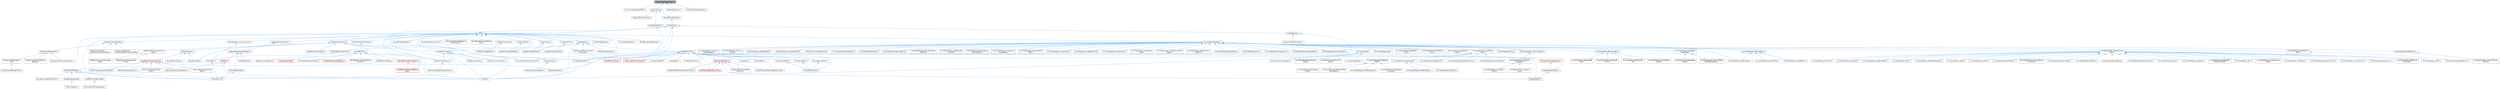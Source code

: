 digraph "GameInstanceSubsystem.h"
{
 // INTERACTIVE_SVG=YES
 // LATEX_PDF_SIZE
  bgcolor="transparent";
  edge [fontname=Helvetica,fontsize=10,labelfontname=Helvetica,labelfontsize=10];
  node [fontname=Helvetica,fontsize=10,shape=box,height=0.2,width=0.4];
  Node1 [id="Node000001",label="GameInstanceSubsystem.h",height=0.2,width=0.4,color="gray40", fillcolor="grey60", style="filled", fontcolor="black",tooltip=" "];
  Node1 -> Node2 [id="edge1_Node000001_Node000002",dir="back",color="steelblue1",style="solid",tooltip=" "];
  Node2 [id="Node000002",label="CommonUISubsystemBase.h",height=0.2,width=0.4,color="grey40", fillcolor="white", style="filled",URL="$d3/d3f/CommonUISubsystemBase_8h.html",tooltip=" "];
  Node1 -> Node3 [id="edge2_Node000001_Node000003",dir="back",color="steelblue1",style="solid",tooltip=" "];
  Node3 [id="Node000003",label="GameInstance.h",height=0.2,width=0.4,color="grey40", fillcolor="white", style="filled",URL="$df/d77/GameInstance_8h.html",tooltip=" "];
  Node3 -> Node4 [id="edge3_Node000003_Node000004",dir="back",color="steelblue1",style="solid",tooltip=" "];
  Node4 [id="Node000004",label="BlueprintPlatformLibrary.h",height=0.2,width=0.4,color="grey40", fillcolor="white", style="filled",URL="$da/d13/BlueprintPlatformLibrary_8h.html",tooltip=" "];
  Node3 -> Node5 [id="edge4_Node000003_Node000005",dir="back",color="steelblue1",style="solid",tooltip=" "];
  Node5 [id="Node000005",label="EngineSharedPCH.h",height=0.2,width=0.4,color="grey40", fillcolor="white", style="filled",URL="$dc/dbb/EngineSharedPCH_8h.html",tooltip=" "];
  Node5 -> Node6 [id="edge5_Node000005_Node000006",dir="back",color="steelblue1",style="solid",tooltip=" "];
  Node6 [id="Node000006",label="UnrealEdSharedPCH.h",height=0.2,width=0.4,color="grey40", fillcolor="white", style="filled",URL="$d1/de6/UnrealEdSharedPCH_8h.html",tooltip=" "];
  Node3 -> Node7 [id="edge6_Node000003_Node000007",dir="back",color="steelblue1",style="solid",tooltip=" "];
  Node7 [id="Node000007",label="PlayInEditorDataTypes.h",height=0.2,width=0.4,color="grey40", fillcolor="white", style="filled",URL="$d4/d0c/PlayInEditorDataTypes_8h.html",tooltip=" "];
  Node7 -> Node8 [id="edge7_Node000007_Node000008",dir="back",color="steelblue1",style="solid",tooltip=" "];
  Node8 [id="Node000008",label="EditorEngine.h",height=0.2,width=0.4,color="grey40", fillcolor="white", style="filled",URL="$da/d0c/EditorEngine_8h.html",tooltip=" "];
  Node8 -> Node9 [id="edge8_Node000008_Node000009",dir="back",color="steelblue1",style="solid",tooltip=" "];
  Node9 [id="Node000009",label="BookMarkTypeActions.h",height=0.2,width=0.4,color="grey40", fillcolor="white", style="filled",URL="$d0/d2f/BookMarkTypeActions_8h.html",tooltip=" "];
  Node9 -> Node10 [id="edge9_Node000009_Node000010",dir="back",color="steelblue1",style="solid",tooltip=" "];
  Node10 [id="Node000010",label="BookmarkSingleViewportActions.h",height=0.2,width=0.4,color="grey40", fillcolor="white", style="filled",URL="$d3/dd5/BookmarkSingleViewportActions_8h.html",tooltip=" "];
  Node8 -> Node11 [id="edge10_Node000008_Node000011",dir="back",color="steelblue1",style="solid",tooltip=" "];
  Node11 [id="Node000011",label="Editor.h",height=0.2,width=0.4,color="grey40", fillcolor="white", style="filled",URL="$de/d6e/Editor_8h.html",tooltip=" "];
  Node11 -> Node12 [id="edge11_Node000011_Node000012",dir="back",color="steelblue1",style="solid",tooltip=" "];
  Node12 [id="Node000012",label="AnimGraphNode_Base.h",height=0.2,width=0.4,color="grey40", fillcolor="white", style="filled",URL="$d0/dfb/AnimGraphNode__Base_8h.html",tooltip=" "];
  Node12 -> Node13 [id="edge12_Node000012_Node000013",dir="back",color="steelblue1",style="solid",tooltip=" "];
  Node13 [id="Node000013",label="AnimGraphNodeAlphaOptions.h",height=0.2,width=0.4,color="grey40", fillcolor="white", style="filled",URL="$d6/df6/AnimGraphNodeAlphaOptions_8h.html",tooltip=" "];
  Node12 -> Node14 [id="edge13_Node000012_Node000014",dir="back",color="steelblue1",style="solid",tooltip=" "];
  Node14 [id="Node000014",label="AnimGraphNodeBinding.h",height=0.2,width=0.4,color="grey40", fillcolor="white", style="filled",URL="$d6/d3b/AnimGraphNodeBinding_8h.html",tooltip=" "];
  Node12 -> Node15 [id="edge14_Node000012_Node000015",dir="back",color="steelblue1",style="solid",tooltip=" "];
  Node15 [id="Node000015",label="AnimGraphNode_ApplyAdditive.h",height=0.2,width=0.4,color="grey40", fillcolor="white", style="filled",URL="$da/d67/AnimGraphNode__ApplyAdditive_8h.html",tooltip=" "];
  Node12 -> Node16 [id="edge15_Node000012_Node000016",dir="back",color="steelblue1",style="solid",tooltip=" "];
  Node16 [id="Node000016",label="AnimGraphNode_ApplyMeshSpace\lAdditive.h",height=0.2,width=0.4,color="grey40", fillcolor="white", style="filled",URL="$dd/dc4/AnimGraphNode__ApplyMeshSpaceAdditive_8h.html",tooltip=" "];
  Node12 -> Node17 [id="edge16_Node000012_Node000017",dir="back",color="steelblue1",style="solid",tooltip=" "];
  Node17 [id="Node000017",label="AnimGraphNode_AssetPlayer\lBase.h",height=0.2,width=0.4,color="grey40", fillcolor="white", style="filled",URL="$d1/d4f/AnimGraphNode__AssetPlayerBase_8h.html",tooltip=" "];
  Node17 -> Node18 [id="edge17_Node000017_Node000018",dir="back",color="steelblue1",style="solid",tooltip=" "];
  Node18 [id="Node000018",label="AnimGraphNode_BlendSpace\lBase.h",height=0.2,width=0.4,color="grey40", fillcolor="white", style="filled",URL="$d7/d6d/AnimGraphNode__BlendSpaceBase_8h.html",tooltip=" "];
  Node18 -> Node19 [id="edge18_Node000018_Node000019",dir="back",color="steelblue1",style="solid",tooltip=" "];
  Node19 [id="Node000019",label="AnimGraphNode_AimOffsetLookAt.h",height=0.2,width=0.4,color="grey40", fillcolor="white", style="filled",URL="$d2/daa/AnimGraphNode__AimOffsetLookAt_8h.html",tooltip=" "];
  Node18 -> Node20 [id="edge19_Node000018_Node000020",dir="back",color="steelblue1",style="solid",tooltip=" "];
  Node20 [id="Node000020",label="AnimGraphNode_BlendSpace\lEvaluator.h",height=0.2,width=0.4,color="grey40", fillcolor="white", style="filled",URL="$d0/d5d/AnimGraphNode__BlendSpaceEvaluator_8h.html",tooltip=" "];
  Node18 -> Node21 [id="edge20_Node000018_Node000021",dir="back",color="steelblue1",style="solid",tooltip=" "];
  Node21 [id="Node000021",label="AnimGraphNode_BlendSpace\lPlayer.h",height=0.2,width=0.4,color="grey40", fillcolor="white", style="filled",URL="$d2/d22/AnimGraphNode__BlendSpacePlayer_8h.html",tooltip=" "];
  Node18 -> Node22 [id="edge21_Node000018_Node000022",dir="back",color="steelblue1",style="solid",tooltip=" "];
  Node22 [id="Node000022",label="AnimGraphNode_RotationOffset\lBlendSpace.h",height=0.2,width=0.4,color="grey40", fillcolor="white", style="filled",URL="$dc/dd5/AnimGraphNode__RotationOffsetBlendSpace_8h.html",tooltip=" "];
  Node17 -> Node23 [id="edge22_Node000017_Node000023",dir="back",color="steelblue1",style="solid",tooltip=" "];
  Node23 [id="Node000023",label="AnimGraphNode_PoseByName.h",height=0.2,width=0.4,color="grey40", fillcolor="white", style="filled",URL="$d7/d02/AnimGraphNode__PoseByName_8h.html",tooltip=" "];
  Node17 -> Node24 [id="edge23_Node000017_Node000024",dir="back",color="steelblue1",style="solid",tooltip=" "];
  Node24 [id="Node000024",label="AnimGraphNode_PoseHandler.h",height=0.2,width=0.4,color="grey40", fillcolor="white", style="filled",URL="$df/dfb/AnimGraphNode__PoseHandler_8h.html",tooltip=" "];
  Node24 -> Node25 [id="edge24_Node000024_Node000025",dir="back",color="steelblue1",style="solid",tooltip=" "];
  Node25 [id="Node000025",label="AnimGraphNode_PoseBlendNode.h",height=0.2,width=0.4,color="grey40", fillcolor="white", style="filled",URL="$de/d70/AnimGraphNode__PoseBlendNode_8h.html",tooltip=" "];
  Node24 -> Node26 [id="edge25_Node000024_Node000026",dir="back",color="steelblue1",style="solid",tooltip=" "];
  Node26 [id="Node000026",label="AnimGraphNode_PoseDriver.h",height=0.2,width=0.4,color="grey40", fillcolor="white", style="filled",URL="$d7/d7d/AnimGraphNode__PoseDriver_8h.html",tooltip=" "];
  Node17 -> Node27 [id="edge26_Node000017_Node000027",dir="back",color="steelblue1",style="solid",tooltip=" "];
  Node27 [id="Node000027",label="AnimGraphNode_SequenceEvaluator.h",height=0.2,width=0.4,color="grey40", fillcolor="white", style="filled",URL="$d1/d1c/AnimGraphNode__SequenceEvaluator_8h.html",tooltip=" "];
  Node17 -> Node28 [id="edge27_Node000017_Node000028",dir="back",color="steelblue1",style="solid",tooltip=" "];
  Node28 [id="Node000028",label="AnimGraphNode_SequencePlayer.h",height=0.2,width=0.4,color="grey40", fillcolor="white", style="filled",URL="$d2/d91/AnimGraphNode__SequencePlayer_8h.html",tooltip=" "];
  Node12 -> Node29 [id="edge28_Node000012_Node000029",dir="back",color="steelblue1",style="solid",tooltip=" "];
  Node29 [id="Node000029",label="AnimGraphNode_BlendBoneBy\lChannel.h",height=0.2,width=0.4,color="grey40", fillcolor="white", style="filled",URL="$de/da9/AnimGraphNode__BlendBoneByChannel_8h.html",tooltip=" "];
  Node12 -> Node30 [id="edge29_Node000012_Node000030",dir="back",color="steelblue1",style="solid",tooltip=" "];
  Node30 [id="Node000030",label="AnimGraphNode_BlendListBase.h",height=0.2,width=0.4,color="grey40", fillcolor="white", style="filled",URL="$d7/d20/AnimGraphNode__BlendListBase_8h.html",tooltip=" "];
  Node30 -> Node31 [id="edge30_Node000030_Node000031",dir="back",color="steelblue1",style="solid",tooltip=" "];
  Node31 [id="Node000031",label="AnimGraphNode_BlendListBy\lBool.h",height=0.2,width=0.4,color="grey40", fillcolor="white", style="filled",URL="$d9/d9d/AnimGraphNode__BlendListByBool_8h.html",tooltip=" "];
  Node30 -> Node32 [id="edge31_Node000030_Node000032",dir="back",color="steelblue1",style="solid",tooltip=" "];
  Node32 [id="Node000032",label="AnimGraphNode_BlendListBy\lEnum.h",height=0.2,width=0.4,color="grey40", fillcolor="white", style="filled",URL="$de/d60/AnimGraphNode__BlendListByEnum_8h.html",tooltip=" "];
  Node30 -> Node33 [id="edge32_Node000030_Node000033",dir="back",color="steelblue1",style="solid",tooltip=" "];
  Node33 [id="Node000033",label="AnimGraphNode_BlendListBy\lInt.h",height=0.2,width=0.4,color="grey40", fillcolor="white", style="filled",URL="$dc/df2/AnimGraphNode__BlendListByInt_8h.html",tooltip=" "];
  Node30 -> Node34 [id="edge33_Node000030_Node000034",dir="back",color="steelblue1",style="solid",tooltip=" "];
  Node34 [id="Node000034",label="AnimGraphNode_LayeredBone\lBlend.h",height=0.2,width=0.4,color="grey40", fillcolor="white", style="filled",URL="$d2/d01/AnimGraphNode__LayeredBoneBlend_8h.html",tooltip=" "];
  Node12 -> Node35 [id="edge34_Node000012_Node000035",dir="back",color="steelblue1",style="solid",tooltip=" "];
  Node35 [id="Node000035",label="AnimGraphNode_BlendSpace\lGraphBase.h",height=0.2,width=0.4,color="grey40", fillcolor="white", style="filled",URL="$d6/d44/AnimGraphNode__BlendSpaceGraphBase_8h.html",tooltip=" "];
  Node35 -> Node36 [id="edge35_Node000035_Node000036",dir="back",color="steelblue1",style="solid",tooltip=" "];
  Node36 [id="Node000036",label="AnimGraphNode_BlendSpace\lGraph.h",height=0.2,width=0.4,color="grey40", fillcolor="white", style="filled",URL="$d7/d81/AnimGraphNode__BlendSpaceGraph_8h.html",tooltip=" "];
  Node35 -> Node37 [id="edge36_Node000035_Node000037",dir="back",color="steelblue1",style="solid",tooltip=" "];
  Node37 [id="Node000037",label="AnimGraphNode_RotationOffset\lBlendSpaceGraph.h",height=0.2,width=0.4,color="grey40", fillcolor="white", style="filled",URL="$d0/d4c/AnimGraphNode__RotationOffsetBlendSpaceGraph_8h.html",tooltip=" "];
  Node12 -> Node38 [id="edge37_Node000012_Node000038",dir="back",color="steelblue1",style="solid",tooltip=" "];
  Node38 [id="Node000038",label="AnimGraphNode_BlendSpace\lSampleResult.h",height=0.2,width=0.4,color="grey40", fillcolor="white", style="filled",URL="$de/df8/AnimGraphNode__BlendSpaceSampleResult_8h.html",tooltip=" "];
  Node12 -> Node39 [id="edge38_Node000012_Node000039",dir="back",color="steelblue1",style="solid",tooltip=" "];
  Node39 [id="Node000039",label="AnimGraphNode_ComponentTo\lLocalSpace.h",height=0.2,width=0.4,color="grey40", fillcolor="white", style="filled",URL="$d1/d3f/AnimGraphNode__ComponentToLocalSpace_8h.html",tooltip=" "];
  Node12 -> Node40 [id="edge39_Node000012_Node000040",dir="back",color="steelblue1",style="solid",tooltip=" "];
  Node40 [id="Node000040",label="AnimGraphNode_CopyPoseFrom\lMesh.h",height=0.2,width=0.4,color="grey40", fillcolor="white", style="filled",URL="$d6/d71/AnimGraphNode__CopyPoseFromMesh_8h.html",tooltip=" "];
  Node12 -> Node41 [id="edge40_Node000012_Node000041",dir="back",color="steelblue1",style="solid",tooltip=" "];
  Node41 [id="Node000041",label="AnimGraphNode_CurveSource.h",height=0.2,width=0.4,color="grey40", fillcolor="white", style="filled",URL="$dc/de5/AnimGraphNode__CurveSource_8h.html",tooltip=" "];
  Node12 -> Node42 [id="edge41_Node000012_Node000042",dir="back",color="steelblue1",style="solid",tooltip=" "];
  Node42 [id="Node000042",label="AnimGraphNode_CustomProperty.h",height=0.2,width=0.4,color="grey40", fillcolor="white", style="filled",URL="$d8/d3f/AnimGraphNode__CustomProperty_8h.html",tooltip=" "];
  Node42 -> Node43 [id="edge42_Node000042_Node000043",dir="back",color="steelblue1",style="solid",tooltip=" "];
  Node43 [id="Node000043",label="AnimGraphNode_LinkedAnim\lGraphBase.h",height=0.2,width=0.4,color="grey40", fillcolor="white", style="filled",URL="$d5/de1/AnimGraphNode__LinkedAnimGraphBase_8h.html",tooltip=" "];
  Node43 -> Node44 [id="edge43_Node000043_Node000044",dir="back",color="steelblue1",style="solid",tooltip=" "];
  Node44 [id="Node000044",label="AnimGraphNode_LinkedAnim\lGraph.h",height=0.2,width=0.4,color="grey40", fillcolor="white", style="filled",URL="$da/dd5/AnimGraphNode__LinkedAnimGraph_8h.html",tooltip=" "];
  Node43 -> Node45 [id="edge44_Node000043_Node000045",dir="back",color="steelblue1",style="solid",tooltip=" "];
  Node45 [id="Node000045",label="AnimGraphNode_LinkedAnim\lLayer.h",height=0.2,width=0.4,color="grey40", fillcolor="white", style="filled",URL="$dc/d51/AnimGraphNode__LinkedAnimLayer_8h.html",tooltip=" "];
  Node12 -> Node46 [id="edge45_Node000012_Node000046",dir="back",color="steelblue1",style="solid",tooltip=" "];
  Node46 [id="Node000046",label="AnimGraphNode_DeadBlending.h",height=0.2,width=0.4,color="grey40", fillcolor="white", style="filled",URL="$d8/d73/AnimGraphNode__DeadBlending_8h.html",tooltip=" "];
  Node12 -> Node47 [id="edge46_Node000012_Node000047",dir="back",color="steelblue1",style="solid",tooltip=" "];
  Node47 [id="Node000047",label="AnimGraphNode_Inertialization.h",height=0.2,width=0.4,color="grey40", fillcolor="white", style="filled",URL="$d7/d66/AnimGraphNode__Inertialization_8h.html",tooltip=" "];
  Node12 -> Node48 [id="edge47_Node000012_Node000048",dir="back",color="steelblue1",style="solid",tooltip=" "];
  Node48 [id="Node000048",label="AnimGraphNode_LinkedInput\lPose.h",height=0.2,width=0.4,color="grey40", fillcolor="white", style="filled",URL="$d7/d8c/AnimGraphNode__LinkedInputPose_8h.html",tooltip=" "];
  Node12 -> Node49 [id="edge48_Node000012_Node000049",dir="back",color="steelblue1",style="solid",tooltip=" "];
  Node49 [id="Node000049",label="AnimGraphNode_LocalToComponent\lSpace.h",height=0.2,width=0.4,color="grey40", fillcolor="white", style="filled",URL="$d6/d01/AnimGraphNode__LocalToComponentSpace_8h.html",tooltip=" "];
  Node12 -> Node50 [id="edge49_Node000012_Node000050",dir="back",color="steelblue1",style="solid",tooltip=" "];
  Node50 [id="Node000050",label="AnimGraphNode_MakeDynamic\lAdditive.h",height=0.2,width=0.4,color="grey40", fillcolor="white", style="filled",URL="$d4/dc9/AnimGraphNode__MakeDynamicAdditive_8h.html",tooltip=" "];
  Node12 -> Node51 [id="edge50_Node000012_Node000051",dir="back",color="steelblue1",style="solid",tooltip=" "];
  Node51 [id="Node000051",label="AnimGraphNode_MeshRefPose.h",height=0.2,width=0.4,color="grey40", fillcolor="white", style="filled",URL="$d3/d58/AnimGraphNode__MeshRefPose_8h.html",tooltip=" "];
  Node12 -> Node52 [id="edge51_Node000012_Node000052",dir="back",color="steelblue1",style="solid",tooltip=" "];
  Node52 [id="Node000052",label="AnimGraphNode_Mirror.h",height=0.2,width=0.4,color="grey40", fillcolor="white", style="filled",URL="$de/d96/AnimGraphNode__Mirror_8h.html",tooltip=" "];
  Node12 -> Node53 [id="edge52_Node000012_Node000053",dir="back",color="steelblue1",style="solid",tooltip=" "];
  Node53 [id="Node000053",label="AnimGraphNode_ModifyCurve.h",height=0.2,width=0.4,color="grey40", fillcolor="white", style="filled",URL="$d5/d09/AnimGraphNode__ModifyCurve_8h.html",tooltip=" "];
  Node12 -> Node54 [id="edge53_Node000012_Node000054",dir="back",color="steelblue1",style="solid",tooltip=" "];
  Node54 [id="Node000054",label="AnimGraphNode_MultiWayBlend.h",height=0.2,width=0.4,color="grey40", fillcolor="white", style="filled",URL="$dd/dcb/AnimGraphNode__MultiWayBlend_8h.html",tooltip=" "];
  Node12 -> Node55 [id="edge54_Node000012_Node000055",dir="back",color="steelblue1",style="solid",tooltip=" "];
  Node55 [id="Node000055",label="AnimGraphNode_PoseSnapshot.h",height=0.2,width=0.4,color="grey40", fillcolor="white", style="filled",URL="$d1/d92/AnimGraphNode__PoseSnapshot_8h.html",tooltip=" "];
  Node12 -> Node56 [id="edge55_Node000012_Node000056",dir="back",color="steelblue1",style="solid",tooltip=" "];
  Node56 [id="Node000056",label="AnimGraphNode_RandomPlayer.h",height=0.2,width=0.4,color="grey40", fillcolor="white", style="filled",URL="$dc/d48/AnimGraphNode__RandomPlayer_8h.html",tooltip=" "];
  Node12 -> Node57 [id="edge56_Node000012_Node000057",dir="back",color="steelblue1",style="solid",tooltip=" "];
  Node57 [id="Node000057",label="AnimGraphNode_RefPoseBase.h",height=0.2,width=0.4,color="grey40", fillcolor="white", style="filled",URL="$d8/d34/AnimGraphNode__RefPoseBase_8h.html",tooltip=" "];
  Node57 -> Node58 [id="edge57_Node000057_Node000058",dir="back",color="steelblue1",style="solid",tooltip=" "];
  Node58 [id="Node000058",label="AnimGraphNode_IdentityPose.h",height=0.2,width=0.4,color="grey40", fillcolor="white", style="filled",URL="$d8/dac/AnimGraphNode__IdentityPose_8h.html",tooltip=" "];
  Node57 -> Node59 [id="edge58_Node000057_Node000059",dir="back",color="steelblue1",style="solid",tooltip=" "];
  Node59 [id="Node000059",label="AnimGraphNode_LocalRefPose.h",height=0.2,width=0.4,color="grey40", fillcolor="white", style="filled",URL="$df/d6f/AnimGraphNode__LocalRefPose_8h.html",tooltip=" "];
  Node57 -> Node55 [id="edge59_Node000057_Node000055",dir="back",color="steelblue1",style="solid",tooltip=" "];
  Node12 -> Node60 [id="edge60_Node000012_Node000060",dir="back",color="steelblue1",style="solid",tooltip=" "];
  Node60 [id="Node000060",label="AnimGraphNode_Root.h",height=0.2,width=0.4,color="grey40", fillcolor="white", style="filled",URL="$d2/d39/AnimGraphNode__Root_8h.html",tooltip=" "];
  Node12 -> Node61 [id="edge61_Node000012_Node000061",dir="back",color="steelblue1",style="solid",tooltip=" "];
  Node61 [id="Node000061",label="AnimGraphNode_RotateRoot\lBone.h",height=0.2,width=0.4,color="grey40", fillcolor="white", style="filled",URL="$d4/de0/AnimGraphNode__RotateRootBone_8h.html",tooltip=" "];
  Node12 -> Node62 [id="edge62_Node000012_Node000062",dir="back",color="steelblue1",style="solid",tooltip=" "];
  Node62 [id="Node000062",label="AnimGraphNode_SaveCached\lPose.h",height=0.2,width=0.4,color="grey40", fillcolor="white", style="filled",URL="$df/d5e/AnimGraphNode__SaveCachedPose_8h.html",tooltip=" "];
  Node12 -> Node63 [id="edge63_Node000012_Node000063",dir="back",color="steelblue1",style="solid",tooltip=" "];
  Node63 [id="Node000063",label="AnimGraphNode_ScaleChain\lLength.h",height=0.2,width=0.4,color="grey40", fillcolor="white", style="filled",URL="$d9/df8/AnimGraphNode__ScaleChainLength_8h.html",tooltip=" "];
  Node12 -> Node64 [id="edge64_Node000012_Node000064",dir="back",color="steelblue1",style="solid",tooltip=" "];
  Node64 [id="Node000064",label="AnimGraphNode_SkeletalControl\lBase.h",height=0.2,width=0.4,color="grey40", fillcolor="white", style="filled",URL="$d9/dff/AnimGraphNode__SkeletalControlBase_8h.html",tooltip=" "];
  Node64 -> Node65 [id="edge65_Node000064_Node000065",dir="back",color="steelblue1",style="solid",tooltip=" "];
  Node65 [id="Node000065",label="AnimGraphNode_AnimDynamics.h",height=0.2,width=0.4,color="grey40", fillcolor="white", style="filled",URL="$da/dc2/AnimGraphNode__AnimDynamics_8h.html",tooltip=" "];
  Node64 -> Node66 [id="edge66_Node000064_Node000066",dir="back",color="steelblue1",style="solid",tooltip=" "];
  Node66 [id="Node000066",label="AnimGraphNode_ApplyLimits.h",height=0.2,width=0.4,color="grey40", fillcolor="white", style="filled",URL="$dc/d36/AnimGraphNode__ApplyLimits_8h.html",tooltip=" "];
  Node64 -> Node67 [id="edge67_Node000064_Node000067",dir="back",color="steelblue1",style="solid",tooltip=" "];
  Node67 [id="Node000067",label="AnimGraphNode_BoneDriven\lController.h",height=0.2,width=0.4,color="grey40", fillcolor="white", style="filled",URL="$df/df3/AnimGraphNode__BoneDrivenController_8h.html",tooltip=" "];
  Node64 -> Node68 [id="edge68_Node000064_Node000068",dir="back",color="steelblue1",style="solid",tooltip=" "];
  Node68 [id="Node000068",label="AnimGraphNode_CCDIK.h",height=0.2,width=0.4,color="grey40", fillcolor="white", style="filled",URL="$df/d0d/AnimGraphNode__CCDIK_8h.html",tooltip=" "];
  Node64 -> Node69 [id="edge69_Node000064_Node000069",dir="back",color="steelblue1",style="solid",tooltip=" "];
  Node69 [id="Node000069",label="AnimGraphNode_Constraint.h",height=0.2,width=0.4,color="grey40", fillcolor="white", style="filled",URL="$d2/d98/AnimGraphNode__Constraint_8h.html",tooltip=" "];
  Node64 -> Node70 [id="edge70_Node000064_Node000070",dir="back",color="steelblue1",style="solid",tooltip=" "];
  Node70 [id="Node000070",label="AnimGraphNode_CopyBone.h",height=0.2,width=0.4,color="grey40", fillcolor="white", style="filled",URL="$dc/de6/AnimGraphNode__CopyBone_8h.html",tooltip=" "];
  Node64 -> Node71 [id="edge71_Node000064_Node000071",dir="back",color="steelblue1",style="solid",tooltip=" "];
  Node71 [id="Node000071",label="AnimGraphNode_CopyBoneDelta.h",height=0.2,width=0.4,color="grey40", fillcolor="white", style="filled",URL="$d8/d60/AnimGraphNode__CopyBoneDelta_8h.html",tooltip=" "];
  Node64 -> Node72 [id="edge72_Node000064_Node000072",dir="back",color="steelblue1",style="solid",tooltip=" "];
  Node72 [id="Node000072",label="AnimGraphNode_Fabrik.h",height=0.2,width=0.4,color="grey40", fillcolor="white", style="filled",URL="$d6/d79/AnimGraphNode__Fabrik_8h.html",tooltip=" "];
  Node64 -> Node73 [id="edge73_Node000064_Node000073",dir="back",color="steelblue1",style="solid",tooltip=" "];
  Node73 [id="Node000073",label="AnimGraphNode_HandIKRetargeting.h",height=0.2,width=0.4,color="grey40", fillcolor="white", style="filled",URL="$dd/dee/AnimGraphNode__HandIKRetargeting_8h.html",tooltip=" "];
  Node64 -> Node74 [id="edge74_Node000064_Node000074",dir="back",color="steelblue1",style="solid",tooltip=" "];
  Node74 [id="Node000074",label="AnimGraphNode_LegIK.h",height=0.2,width=0.4,color="grey40", fillcolor="white", style="filled",URL="$d3/d59/AnimGraphNode__LegIK_8h.html",tooltip=" "];
  Node64 -> Node75 [id="edge75_Node000064_Node000075",dir="back",color="steelblue1",style="solid",tooltip=" "];
  Node75 [id="Node000075",label="AnimGraphNode_LookAt.h",height=0.2,width=0.4,color="grey40", fillcolor="white", style="filled",URL="$dd/de3/AnimGraphNode__LookAt_8h.html",tooltip=" "];
  Node64 -> Node76 [id="edge76_Node000064_Node000076",dir="back",color="steelblue1",style="solid",tooltip=" "];
  Node76 [id="Node000076",label="AnimGraphNode_ModifyBone.h",height=0.2,width=0.4,color="grey40", fillcolor="white", style="filled",URL="$d1/d8e/AnimGraphNode__ModifyBone_8h.html",tooltip=" "];
  Node64 -> Node77 [id="edge77_Node000064_Node000077",dir="back",color="steelblue1",style="solid",tooltip=" "];
  Node77 [id="Node000077",label="AnimGraphNode_ModularVehicle\lController.h",height=0.2,width=0.4,color="grey40", fillcolor="white", style="filled",URL="$d3/d04/AnimGraphNode__ModularVehicleController_8h.html",tooltip=" "];
  Node64 -> Node78 [id="edge78_Node000064_Node000078",dir="back",color="steelblue1",style="solid",tooltip=" "];
  Node78 [id="Node000078",label="AnimGraphNode_ObserveBone.h",height=0.2,width=0.4,color="grey40", fillcolor="white", style="filled",URL="$d0/dcc/AnimGraphNode__ObserveBone_8h.html",tooltip=" "];
  Node64 -> Node79 [id="edge79_Node000064_Node000079",dir="back",color="steelblue1",style="solid",tooltip=" "];
  Node79 [id="Node000079",label="AnimGraphNode_ResetRoot.h",height=0.2,width=0.4,color="grey40", fillcolor="white", style="filled",URL="$dd/da9/AnimGraphNode__ResetRoot_8h.html",tooltip=" "];
  Node64 -> Node80 [id="edge80_Node000064_Node000080",dir="back",color="steelblue1",style="solid",tooltip=" "];
  Node80 [id="Node000080",label="AnimGraphNode_RigidBody.h",height=0.2,width=0.4,color="grey40", fillcolor="white", style="filled",URL="$d0/d05/AnimGraphNode__RigidBody_8h.html",tooltip=" "];
  Node64 -> Node81 [id="edge81_Node000064_Node000081",dir="back",color="steelblue1",style="solid",tooltip=" "];
  Node81 [id="Node000081",label="AnimGraphNode_RotationMultiplier.h",height=0.2,width=0.4,color="grey40", fillcolor="white", style="filled",URL="$d6/d16/AnimGraphNode__RotationMultiplier_8h.html",tooltip=" "];
  Node64 -> Node82 [id="edge82_Node000064_Node000082",dir="back",color="steelblue1",style="solid",tooltip=" "];
  Node82 [id="Node000082",label="AnimGraphNode_SplineIK.h",height=0.2,width=0.4,color="grey40", fillcolor="white", style="filled",URL="$d0/d7e/AnimGraphNode__SplineIK_8h.html",tooltip=" "];
  Node64 -> Node83 [id="edge83_Node000064_Node000083",dir="back",color="steelblue1",style="solid",tooltip=" "];
  Node83 [id="Node000083",label="AnimGraphNode_SpringBone.h",height=0.2,width=0.4,color="grey40", fillcolor="white", style="filled",URL="$dc/d38/AnimGraphNode__SpringBone_8h.html",tooltip=" "];
  Node64 -> Node84 [id="edge84_Node000064_Node000084",dir="back",color="steelblue1",style="solid",tooltip=" "];
  Node84 [id="Node000084",label="AnimGraphNode_StageCoach\lWheelController.h",height=0.2,width=0.4,color="grey40", fillcolor="white", style="filled",URL="$d6/dbe/AnimGraphNode__StageCoachWheelController_8h.html",tooltip=" "];
  Node64 -> Node85 [id="edge85_Node000064_Node000085",dir="back",color="steelblue1",style="solid",tooltip=" "];
  Node85 [id="Node000085",label="AnimGraphNode_Trail.h",height=0.2,width=0.4,color="grey40", fillcolor="white", style="filled",URL="$d4/d5a/AnimGraphNode__Trail_8h.html",tooltip=" "];
  Node64 -> Node86 [id="edge86_Node000064_Node000086",dir="back",color="steelblue1",style="solid",tooltip=" "];
  Node86 [id="Node000086",label="AnimGraphNode_TwistCorrective\lNode.h",height=0.2,width=0.4,color="grey40", fillcolor="white", style="filled",URL="$de/d7f/AnimGraphNode__TwistCorrectiveNode_8h.html",tooltip=" "];
  Node64 -> Node87 [id="edge87_Node000064_Node000087",dir="back",color="steelblue1",style="solid",tooltip=" "];
  Node87 [id="Node000087",label="AnimGraphNode_TwoBoneIK.h",height=0.2,width=0.4,color="grey40", fillcolor="white", style="filled",URL="$d1/dc2/AnimGraphNode__TwoBoneIK_8h.html",tooltip=" "];
  Node64 -> Node88 [id="edge88_Node000064_Node000088",dir="back",color="steelblue1",style="solid",tooltip=" "];
  Node88 [id="Node000088",label="AnimGraphNode_WheelController.h",height=0.2,width=0.4,color="grey40", fillcolor="white", style="filled",URL="$df/de4/AnimGraphNode__WheelController_8h.html",tooltip=" "];
  Node12 -> Node89 [id="edge89_Node000012_Node000089",dir="back",color="steelblue1",style="solid",tooltip=" "];
  Node89 [id="Node000089",label="AnimGraphNode_Slot.h",height=0.2,width=0.4,color="grey40", fillcolor="white", style="filled",URL="$df/d63/AnimGraphNode__Slot_8h.html",tooltip=" "];
  Node12 -> Node90 [id="edge90_Node000012_Node000090",dir="back",color="steelblue1",style="solid",tooltip=" "];
  Node90 [id="Node000090",label="AnimGraphNode_StateMachine\lBase.h",height=0.2,width=0.4,color="grey40", fillcolor="white", style="filled",URL="$dc/d11/AnimGraphNode__StateMachineBase_8h.html",tooltip=" "];
  Node90 -> Node91 [id="edge91_Node000090_Node000091",dir="back",color="steelblue1",style="solid",tooltip=" "];
  Node91 [id="Node000091",label="AnimGraphNode_StateMachine.h",height=0.2,width=0.4,color="grey40", fillcolor="white", style="filled",URL="$d9/d4d/AnimGraphNode__StateMachine_8h.html",tooltip=" "];
  Node12 -> Node92 [id="edge92_Node000012_Node000092",dir="back",color="steelblue1",style="solid",tooltip=" "];
  Node92 [id="Node000092",label="AnimGraphNode_StateResult.h",height=0.2,width=0.4,color="grey40", fillcolor="white", style="filled",URL="$d3/d7e/AnimGraphNode__StateResult_8h.html",tooltip=" "];
  Node92 -> Node93 [id="edge93_Node000092_Node000093",dir="back",color="steelblue1",style="solid",tooltip=" "];
  Node93 [id="Node000093",label="AnimGraphNode_CustomTransition\lResult.h",height=0.2,width=0.4,color="grey40", fillcolor="white", style="filled",URL="$df/d6e/AnimGraphNode__CustomTransitionResult_8h.html",tooltip=" "];
  Node12 -> Node94 [id="edge94_Node000012_Node000094",dir="back",color="steelblue1",style="solid",tooltip=" "];
  Node94 [id="Node000094",label="AnimGraphNode_Transition\lPoseEvaluator.h",height=0.2,width=0.4,color="grey40", fillcolor="white", style="filled",URL="$d8/dec/AnimGraphNode__TransitionPoseEvaluator_8h.html",tooltip=" "];
  Node12 -> Node95 [id="edge95_Node000012_Node000095",dir="back",color="steelblue1",style="solid",tooltip=" "];
  Node95 [id="Node000095",label="AnimGraphNode_Transition\lResult.h",height=0.2,width=0.4,color="grey40", fillcolor="white", style="filled",URL="$d7/d74/AnimGraphNode__TransitionResult_8h.html",tooltip=" "];
  Node12 -> Node96 [id="edge96_Node000012_Node000096",dir="back",color="steelblue1",style="solid",tooltip=" "];
  Node96 [id="Node000096",label="AnimGraphNode_TwoWayBlend.h",height=0.2,width=0.4,color="grey40", fillcolor="white", style="filled",URL="$d0/df0/AnimGraphNode__TwoWayBlend_8h.html",tooltip=" "];
  Node12 -> Node97 [id="edge97_Node000012_Node000097",dir="back",color="steelblue1",style="solid",tooltip=" "];
  Node97 [id="Node000097",label="AnimGraphNode_UseCachedPose.h",height=0.2,width=0.4,color="grey40", fillcolor="white", style="filled",URL="$d8/d30/AnimGraphNode__UseCachedPose_8h.html",tooltip=" "];
  Node12 -> Node98 [id="edge98_Node000012_Node000098",dir="back",color="steelblue1",style="solid",tooltip=" "];
  Node98 [id="Node000098",label="AnimationGraph.h",height=0.2,width=0.4,color="grey40", fillcolor="white", style="filled",URL="$df/d2e/AnimationGraph_8h.html",tooltip=" "];
  Node98 -> Node99 [id="edge99_Node000098_Node000099",dir="back",color="steelblue1",style="solid",tooltip=" "];
  Node99 [id="Node000099",label="AnimationBlendSpaceSample\lGraph.h",height=0.2,width=0.4,color="grey40", fillcolor="white", style="filled",URL="$d1/d35/AnimationBlendSpaceSampleGraph_8h.html",tooltip=" "];
  Node98 -> Node100 [id="edge100_Node000098_Node000100",dir="back",color="steelblue1",style="solid",tooltip=" "];
  Node100 [id="Node000100",label="AnimationCustomTransition\lGraph.h",height=0.2,width=0.4,color="grey40", fillcolor="white", style="filled",URL="$dc/d6c/AnimationCustomTransitionGraph_8h.html",tooltip=" "];
  Node98 -> Node101 [id="edge101_Node000098_Node000101",dir="back",color="steelblue1",style="solid",tooltip=" "];
  Node101 [id="Node000101",label="AnimationStateGraph.h",height=0.2,width=0.4,color="grey40", fillcolor="white", style="filled",URL="$d1/d71/AnimationStateGraph_8h.html",tooltip=" "];
  Node98 -> Node102 [id="edge102_Node000098_Node000102",dir="back",color="steelblue1",style="solid",tooltip=" "];
  Node102 [id="Node000102",label="AnimationTransitionGraph.h",height=0.2,width=0.4,color="grey40", fillcolor="white", style="filled",URL="$d2/d0b/AnimationTransitionGraph_8h.html",tooltip=" "];
  Node12 -> Node103 [id="edge103_Node000012_Node000103",dir="back",color="steelblue1",style="solid",tooltip=" "];
  Node103 [id="Node000103",label="K2Node_AnimNodeReference.h",height=0.2,width=0.4,color="grey40", fillcolor="white", style="filled",URL="$d2/d81/K2Node__AnimNodeReference_8h.html",tooltip=" "];
  Node11 -> Node104 [id="edge104_Node000011_Node000104",dir="back",color="steelblue1",style="solid",tooltip=" "];
  Node104 [id="Node000104",label="AnimNodeEditModes.h",height=0.2,width=0.4,color="grey40", fillcolor="white", style="filled",URL="$db/dde/AnimNodeEditModes_8h.html",tooltip=" "];
  Node11 -> Node9 [id="edge105_Node000011_Node000009",dir="back",color="steelblue1",style="solid",tooltip=" "];
  Node11 -> Node105 [id="edge106_Node000011_Node000105",dir="back",color="steelblue1",style="solid",tooltip=" "];
  Node105 [id="Node000105",label="BrushBuilderDragDropOp.h",height=0.2,width=0.4,color="grey40", fillcolor="white", style="filled",URL="$d9/d56/BrushBuilderDragDropOp_8h.html",tooltip=" "];
  Node11 -> Node106 [id="edge107_Node000011_Node000106",dir="back",color="steelblue1",style="solid",tooltip=" "];
  Node106 [id="Node000106",label="DisplayClusterObjectRef.h",height=0.2,width=0.4,color="grey40", fillcolor="white", style="filled",URL="$d9/d87/DisplayClusterObjectRef_8h.html",tooltip=" "];
  Node106 -> Node107 [id="edge108_Node000106_Node000107",dir="back",color="steelblue1",style="solid",tooltip=" "];
  Node107 [id="Node000107",label="DisplayClusterRender\l_ProceduralMeshComponentRef.h",height=0.2,width=0.4,color="grey40", fillcolor="white", style="filled",URL="$da/dbe/DisplayClusterRender__ProceduralMeshComponentRef_8h.html",tooltip=" "];
  Node106 -> Node108 [id="edge109_Node000106_Node000108",dir="back",color="steelblue1",style="solid",tooltip=" "];
  Node108 [id="Node000108",label="DisplayClusterRender\l_StaticMeshComponentRef.h",height=0.2,width=0.4,color="grey40", fillcolor="white", style="filled",URL="$dd/d84/DisplayClusterRender__StaticMeshComponentRef_8h.html",tooltip=" "];
  Node106 -> Node109 [id="edge110_Node000106_Node000109",dir="back",color="steelblue1",style="solid",tooltip=" "];
  Node109 [id="Node000109",label="DisplayClusterRootActor.h",height=0.2,width=0.4,color="grey40", fillcolor="white", style="filled",URL="$d0/d41/DisplayClusterRootActor_8h.html",tooltip=" "];
  Node109 -> Node110 [id="edge111_Node000109_Node000110",dir="back",color="steelblue1",style="solid",tooltip=" "];
  Node110 [id="Node000110",label="DisplayClusterMoviePipeline\lSettings.h",height=0.2,width=0.4,color="grey40", fillcolor="white", style="filled",URL="$d7/d56/DisplayClusterMoviePipelineSettings_8h.html",tooltip=" "];
  Node109 -> Node111 [id="edge112_Node000109_Node000111",dir="back",color="steelblue1",style="solid",tooltip=" "];
  Node111 [id="Node000111",label="DisplayClusterViewportHelpers.h",height=0.2,width=0.4,color="grey40", fillcolor="white", style="filled",URL="$d6/d8b/DisplayClusterViewportHelpers_8h.html",tooltip=" "];
  Node109 -> Node112 [id="edge113_Node000109_Node000112",dir="back",color="steelblue1",style="solid",tooltip=" "];
  Node112 [id="Node000112",label="IDisplayClusterBlueprint\lAPI.h",height=0.2,width=0.4,color="grey40", fillcolor="white", style="filled",URL="$d6/dd6/IDisplayClusterBlueprintAPI_8h.html",tooltip=" "];
  Node112 -> Node113 [id="edge114_Node000112_Node000113",dir="back",color="steelblue1",style="solid",tooltip=" "];
  Node113 [id="Node000113",label="DisplayClusterBlueprintLib.h",height=0.2,width=0.4,color="grey40", fillcolor="white", style="filled",URL="$d9/d13/DisplayClusterBlueprintLib_8h.html",tooltip=" "];
  Node11 -> Node114 [id="edge115_Node000011_Node000114",dir="back",color="steelblue1",style="solid",tooltip=" "];
  Node114 [id="Node000114",label="EdModeInteractiveToolsContext.h",height=0.2,width=0.4,color="grey40", fillcolor="white", style="filled",URL="$d7/da4/EdModeInteractiveToolsContext_8h.html",tooltip=" "];
  Node114 -> Node115 [id="edge116_Node000114_Node000115",dir="back",color="steelblue1",style="solid",tooltip=" "];
  Node115 [id="Node000115",label="FractureTool.h",height=0.2,width=0.4,color="grey40", fillcolor="white", style="filled",URL="$d4/d30/FractureTool_8h.html",tooltip=" "];
  Node115 -> Node116 [id="edge117_Node000115_Node000116",dir="back",color="steelblue1",style="solid",tooltip=" "];
  Node116 [id="Node000116",label="FractureTool.cpp",height=0.2,width=0.4,color="grey40", fillcolor="white", style="filled",URL="$dc/d9a/FractureTool_8cpp.html",tooltip=" "];
  Node11 -> Node117 [id="edge118_Node000011_Node000117",dir="back",color="steelblue1",style="solid",tooltip=" "];
  Node117 [id="Node000117",label="EditorModeManager.h",height=0.2,width=0.4,color="grey40", fillcolor="white", style="filled",URL="$d9/dca/EditorModeManager_8h.html",tooltip=" "];
  Node117 -> Node118 [id="edge119_Node000117_Node000118",dir="back",color="steelblue1",style="solid",tooltip=" "];
  Node118 [id="Node000118",label="AssetEditorModeManager.h",height=0.2,width=0.4,color="grey40", fillcolor="white", style="filled",URL="$db/d83/AssetEditorModeManager_8h.html",tooltip=" "];
  Node118 -> Node119 [id="edge120_Node000118_Node000119",dir="back",color="steelblue1",style="solid",tooltip=" "];
  Node119 [id="Node000119",label="IPersonaEditorModeManager.h",height=0.2,width=0.4,color="grey40", fillcolor="white", style="filled",URL="$d7/dda/IPersonaEditorModeManager_8h.html",tooltip=" "];
  Node117 -> Node116 [id="edge121_Node000117_Node000116",dir="back",color="steelblue1",style="solid",tooltip=" "];
  Node117 -> Node120 [id="edge122_Node000117_Node000120",dir="back",color="steelblue1",style="solid",tooltip=" "];
  Node120 [id="Node000120",label="NavigationToolEditorSelection.h",height=0.2,width=0.4,color="grey40", fillcolor="white", style="filled",URL="$d8/dc1/NavigationToolEditorSelection_8h.html",tooltip=" "];
  Node117 -> Node121 [id="edge123_Node000117_Node000121",dir="back",color="steelblue1",style="solid",tooltip=" "];
  Node121 [id="Node000121",label="UnrealEd.h",height=0.2,width=0.4,color="grey40", fillcolor="white", style="filled",URL="$d2/d5f/UnrealEd_8h.html",tooltip=" "];
  Node117 -> Node122 [id="edge124_Node000117_Node000122",dir="back",color="steelblue1",style="solid",tooltip=" "];
  Node122 [id="Node000122",label="WidgetModeManager.h",height=0.2,width=0.4,color="grey40", fillcolor="white", style="filled",URL="$d7/d49/WidgetModeManager_8h.html",tooltip=" "];
  Node122 -> Node123 [id="edge125_Node000122_Node000123",dir="back",color="steelblue1",style="solid",tooltip=" "];
  Node123 [id="Node000123",label="ToolCompatible.h",height=0.2,width=0.4,color="grey40", fillcolor="white", style="filled",URL="$d4/d38/ToolCompatible_8h.html",tooltip=" "];
  Node11 -> Node124 [id="edge126_Node000011_Node000124",dir="back",color="steelblue1",style="solid",tooltip=" "];
  Node124 [id="Node000124",label="EditorViewportClient.h",height=0.2,width=0.4,color="grey40", fillcolor="white", style="filled",URL="$d4/d41/EditorViewportClient_8h.html",tooltip=" "];
  Node124 -> Node125 [id="edge127_Node000124_Node000125",dir="back",color="steelblue1",style="solid",tooltip=" "];
  Node125 [id="Node000125",label="AnimationEditorViewportClient.h",height=0.2,width=0.4,color="grey40", fillcolor="white", style="filled",URL="$d1/d45/AnimationEditorViewportClient_8h.html",tooltip=" "];
  Node124 -> Node126 [id="edge128_Node000124_Node000126",dir="back",color="steelblue1",style="solid",tooltip=" "];
  Node126 [id="Node000126",label="DataflowEditorViewportClient\lBase.h",height=0.2,width=0.4,color="grey40", fillcolor="white", style="filled",URL="$d8/ddd/DataflowEditorViewportClientBase_8h.html",tooltip=" "];
  Node126 -> Node127 [id="edge129_Node000126_Node000127",dir="back",color="steelblue1",style="solid",tooltip=" "];
  Node127 [id="Node000127",label="DataflowConstructionViewport\lClient.h",height=0.2,width=0.4,color="grey40", fillcolor="white", style="filled",URL="$d5/da1/DataflowConstructionViewportClient_8h.html",tooltip=" "];
  Node126 -> Node128 [id="edge130_Node000126_Node000128",dir="back",color="steelblue1",style="solid",tooltip=" "];
  Node128 [id="Node000128",label="DataflowSimulationViewport\lClient.h",height=0.2,width=0.4,color="grey40", fillcolor="white", style="filled",URL="$da/d6a/DataflowSimulationViewportClient_8h.html",tooltip=" "];
  Node124 -> Node129 [id="edge131_Node000124_Node000129",dir="back",color="steelblue1",style="solid",tooltip=" "];
  Node129 [id="Node000129",label="ISCSEditorCustomization.h",height=0.2,width=0.4,color="grey40", fillcolor="white", style="filled",URL="$de/d19/ISCSEditorCustomization_8h.html",tooltip=" "];
  Node124 -> Node130 [id="edge132_Node000124_Node000130",dir="back",color="steelblue1",style="solid",tooltip=" "];
  Node130 [id="Node000130",label="LevelEditorViewport.h",height=0.2,width=0.4,color="grey40", fillcolor="white", style="filled",URL="$d4/ddf/LevelEditorViewport_8h.html",tooltip=" "];
  Node130 -> Node9 [id="edge133_Node000130_Node000009",dir="back",color="steelblue1",style="solid",tooltip=" "];
  Node130 -> Node131 [id="edge134_Node000130_Node000131",dir="back",color="steelblue1",style="solid",tooltip=" "];
  Node131 [id="Node000131",label="DragTool_BoxSelect.h",height=0.2,width=0.4,color="grey40", fillcolor="white", style="filled",URL="$da/dbf/DragTool__BoxSelect_8h.html",tooltip=" "];
  Node130 -> Node132 [id="edge135_Node000130_Node000132",dir="back",color="steelblue1",style="solid",tooltip=" "];
  Node132 [id="Node000132",label="DragTool_FrustumSelect.h",height=0.2,width=0.4,color="grey40", fillcolor="white", style="filled",URL="$db/de7/DragTool__FrustumSelect_8h.html",tooltip=" "];
  Node130 -> Node116 [id="edge136_Node000130_Node000116",dir="back",color="steelblue1",style="solid",tooltip=" "];
  Node130 -> Node121 [id="edge137_Node000130_Node000121",dir="back",color="steelblue1",style="solid",tooltip=" "];
  Node124 -> Node133 [id="edge138_Node000124_Node000133",dir="back",color="steelblue1",style="solid",tooltip=" "];
  Node133 [id="Node000133",label="SEditorViewport.h",height=0.2,width=0.4,color="grey40", fillcolor="white", style="filled",URL="$dd/de0/SEditorViewport_8h.html",tooltip=" "];
  Node133 -> Node134 [id="edge139_Node000133_Node000134",dir="back",color="steelblue1",style="solid",tooltip=" "];
  Node134 [id="Node000134",label="AssetEditorViewportLayout.h",height=0.2,width=0.4,color="red", fillcolor="#FFF0F0", style="filled",URL="$df/d46/AssetEditorViewportLayout_8h.html",tooltip=" "];
  Node134 -> Node135 [id="edge140_Node000134_Node000135",dir="back",color="steelblue1",style="solid",tooltip=" "];
  Node135 [id="Node000135",label="BaseAssetToolkit.h",height=0.2,width=0.4,color="grey40", fillcolor="white", style="filled",URL="$d4/d85/BaseAssetToolkit_8h.html",tooltip=" "];
  Node134 -> Node136 [id="edge141_Node000134_Node000136",dir="back",color="steelblue1",style="solid",tooltip=" "];
  Node136 [id="Node000136",label="EditorViewportLayout2x2.h",height=0.2,width=0.4,color="grey40", fillcolor="white", style="filled",URL="$df/dbd/EditorViewportLayout2x2_8h.html",tooltip=" "];
  Node134 -> Node137 [id="edge142_Node000134_Node000137",dir="back",color="steelblue1",style="solid",tooltip=" "];
  Node137 [id="Node000137",label="EditorViewportLayoutFour\lPanes.h",height=0.2,width=0.4,color="grey40", fillcolor="white", style="filled",URL="$d4/d84/EditorViewportLayoutFourPanes_8h.html",tooltip=" "];
  Node134 -> Node138 [id="edge143_Node000134_Node000138",dir="back",color="steelblue1",style="solid",tooltip=" "];
  Node138 [id="Node000138",label="EditorViewportLayoutOnePane.h",height=0.2,width=0.4,color="grey40", fillcolor="white", style="filled",URL="$d2/da6/EditorViewportLayoutOnePane_8h.html",tooltip=" "];
  Node134 -> Node139 [id="edge144_Node000134_Node000139",dir="back",color="steelblue1",style="solid",tooltip=" "];
  Node139 [id="Node000139",label="EditorViewportLayoutThree\lPanes.h",height=0.2,width=0.4,color="grey40", fillcolor="white", style="filled",URL="$d2/d25/EditorViewportLayoutThreePanes_8h.html",tooltip=" "];
  Node134 -> Node140 [id="edge145_Node000134_Node000140",dir="back",color="steelblue1",style="solid",tooltip=" "];
  Node140 [id="Node000140",label="EditorViewportLayoutTwoPanes.h",height=0.2,width=0.4,color="grey40", fillcolor="white", style="filled",URL="$dc/d66/EditorViewportLayoutTwoPanes_8h.html",tooltip=" "];
  Node133 -> Node142 [id="edge146_Node000133_Node000142",dir="back",color="steelblue1",style="solid",tooltip=" "];
  Node142 [id="Node000142",label="SAssetEditorViewport.h",height=0.2,width=0.4,color="grey40", fillcolor="white", style="filled",URL="$df/d5a/SAssetEditorViewport_8h.html",tooltip=" "];
  Node133 -> Node143 [id="edge147_Node000133_Node000143",dir="back",color="steelblue1",style="solid",tooltip=" "];
  Node143 [id="Node000143",label="SSkeletonWidget.h",height=0.2,width=0.4,color="grey40", fillcolor="white", style="filled",URL="$dd/da7/SSkeletonWidget_8h.html",tooltip=" "];
  Node124 -> Node143 [id="edge148_Node000124_Node000143",dir="back",color="steelblue1",style="solid",tooltip=" "];
  Node124 -> Node121 [id="edge149_Node000124_Node000121",dir="back",color="steelblue1",style="solid",tooltip=" "];
  Node124 -> Node6 [id="edge150_Node000124_Node000006",dir="back",color="steelblue1",style="solid",tooltip=" "];
  Node11 -> Node144 [id="edge151_Node000011_Node000144",dir="back",color="steelblue1",style="solid",tooltip=" "];
  Node144 [id="Node000144",label="ExportTextDragDropOp.h",height=0.2,width=0.4,color="grey40", fillcolor="white", style="filled",URL="$de/d5c/ExportTextDragDropOp_8h.html",tooltip=" "];
  Node11 -> Node145 [id="edge152_Node000011_Node000145",dir="back",color="steelblue1",style="solid",tooltip=" "];
  Node145 [id="Node000145",label="ExternalDirtyActorsTracker.h",height=0.2,width=0.4,color="grey40", fillcolor="white", style="filled",URL="$db/d89/ExternalDirtyActorsTracker_8h.html",tooltip=" "];
  Node145 -> Node146 [id="edge153_Node000145_Node000146",dir="back",color="steelblue1",style="solid",tooltip=" "];
  Node146 [id="Node000146",label="WorldPartition.h",height=0.2,width=0.4,color="grey40", fillcolor="white", style="filled",URL="$de/d1e/WorldPartition_8h.html",tooltip=" "];
  Node146 -> Node147 [id="edge154_Node000146_Node000147",dir="back",color="steelblue1",style="solid",tooltip=" "];
  Node147 [id="Node000147",label="DataLayerLoadingPolicy.h",height=0.2,width=0.4,color="grey40", fillcolor="white", style="filled",URL="$d4/d49/DataLayerLoadingPolicy_8h.html",tooltip=" "];
  Node146 -> Node148 [id="edge155_Node000146_Node000148",dir="back",color="steelblue1",style="solid",tooltip=" "];
  Node148 [id="Node000148",label="DataLayerManager.h",height=0.2,width=0.4,color="red", fillcolor="#FFF0F0", style="filled",URL="$de/d96/DataLayerManager_8h.html",tooltip=" "];
  Node146 -> Node150 [id="edge156_Node000146_Node000150",dir="back",color="steelblue1",style="solid",tooltip=" "];
  Node150 [id="Node000150",label="ExternalDataLayerManager.h",height=0.2,width=0.4,color="grey40", fillcolor="white", style="filled",URL="$d3/d7d/ExternalDataLayerManager_8h.html",tooltip=" "];
  Node146 -> Node151 [id="edge157_Node000146_Node000151",dir="back",color="steelblue1",style="solid",tooltip=" "];
  Node151 [id="Node000151",label="WorldPartitionBuilderHelpers.h",height=0.2,width=0.4,color="red", fillcolor="#FFF0F0", style="filled",URL="$db/dc0/WorldPartitionBuilderHelpers_8h.html",tooltip=" "];
  Node146 -> Node154 [id="edge158_Node000146_Node000154",dir="back",color="steelblue1",style="solid",tooltip=" "];
  Node154 [id="Node000154",label="WorldPartitionLevelStreaming\lDynamic.h",height=0.2,width=0.4,color="grey40", fillcolor="white", style="filled",URL="$d4/d21/WorldPartitionLevelStreamingDynamic_8h.html",tooltip=" "];
  Node146 -> Node155 [id="edge159_Node000146_Node000155",dir="back",color="steelblue1",style="solid",tooltip=" "];
  Node155 [id="Node000155",label="WorldPartitionRuntimeHash.h",height=0.2,width=0.4,color="red", fillcolor="#FFF0F0", style="filled",URL="$d9/df1/WorldPartitionRuntimeHash_8h.html",tooltip=" "];
  Node155 -> Node159 [id="edge160_Node000155_Node000159",dir="back",color="steelblue1",style="solid",tooltip=" "];
  Node159 [id="Node000159",label="WorldPartitionRuntimeSpatial\lHash.h",height=0.2,width=0.4,color="red", fillcolor="#FFF0F0", style="filled",URL="$da/dbe/WorldPartitionRuntimeSpatialHash_8h.html",tooltip=" "];
  Node146 -> Node159 [id="edge161_Node000146_Node000159",dir="back",color="steelblue1",style="solid",tooltip=" "];
  Node146 -> Node163 [id="edge162_Node000146_Node000163",dir="back",color="steelblue1",style="solid",tooltip=" "];
  Node163 [id="Node000163",label="WorldPartitionSettings.h",height=0.2,width=0.4,color="grey40", fillcolor="white", style="filled",URL="$de/d7a/WorldPartitionSettings_8h.html",tooltip=" "];
  Node11 -> Node116 [id="edge163_Node000011_Node000116",dir="back",color="steelblue1",style="solid",tooltip=" "];
  Node11 -> Node164 [id="edge164_Node000011_Node000164",dir="back",color="steelblue1",style="solid",tooltip=" "];
  Node164 [id="Node000164",label="GameModeInfoCustomizer.h",height=0.2,width=0.4,color="grey40", fillcolor="white", style="filled",URL="$d5/df3/GameModeInfoCustomizer_8h.html",tooltip=" "];
  Node11 -> Node165 [id="edge165_Node000011_Node000165",dir="back",color="steelblue1",style="solid",tooltip=" "];
  Node165 [id="Node000165",label="LegacyEdModeInterfaces.h",height=0.2,width=0.4,color="grey40", fillcolor="white", style="filled",URL="$da/d0a/LegacyEdModeInterfaces_8h.html",tooltip=" "];
  Node165 -> Node166 [id="edge166_Node000165_Node000166",dir="back",color="steelblue1",style="solid",tooltip=" "];
  Node166 [id="Node000166",label="LegacyEdModeWidgetHelpers.h",height=0.2,width=0.4,color="grey40", fillcolor="white", style="filled",URL="$da/dc8/LegacyEdModeWidgetHelpers_8h.html",tooltip=" "];
  Node166 -> Node167 [id="edge167_Node000166_Node000167",dir="back",color="steelblue1",style="solid",tooltip=" "];
  Node167 [id="Node000167",label="DefaultEdMode.h",height=0.2,width=0.4,color="grey40", fillcolor="white", style="filled",URL="$dc/db7/DefaultEdMode_8h.html",tooltip=" "];
  Node166 -> Node168 [id="edge168_Node000166_Node000168",dir="back",color="steelblue1",style="solid",tooltip=" "];
  Node168 [id="Node000168",label="EdMode.h",height=0.2,width=0.4,color="red", fillcolor="#FFF0F0", style="filled",URL="$d9/d84/EdMode_8h.html",tooltip=" "];
  Node168 -> Node117 [id="edge169_Node000168_Node000117",dir="back",color="steelblue1",style="solid",tooltip=" "];
  Node168 -> Node121 [id="edge170_Node000168_Node000121",dir="back",color="steelblue1",style="solid",tooltip=" "];
  Node166 -> Node171 [id="edge171_Node000166_Node000171",dir="back",color="steelblue1",style="solid",tooltip=" "];
  Node171 [id="Node000171",label="FractureEditorMode.h",height=0.2,width=0.4,color="grey40", fillcolor="white", style="filled",URL="$d2/d73/FractureEditorMode_8h.html",tooltip=" "];
  Node171 -> Node116 [id="edge172_Node000171_Node000116",dir="back",color="steelblue1",style="solid",tooltip=" "];
  Node11 -> Node172 [id="edge173_Node000011_Node000172",dir="back",color="steelblue1",style="solid",tooltip=" "];
  Node172 [id="Node000172",label="MovieSceneDirectorBlueprint\lConditionUtils.h",height=0.2,width=0.4,color="grey40", fillcolor="white", style="filled",URL="$d4/d8a/MovieSceneDirectorBlueprintConditionUtils_8h.html",tooltip=" "];
  Node11 -> Node173 [id="edge174_Node000011_Node000173",dir="back",color="steelblue1",style="solid",tooltip=" "];
  Node173 [id="Node000173",label="MovieSceneDynamicBinding\lUtils.h",height=0.2,width=0.4,color="grey40", fillcolor="white", style="filled",URL="$df/dce/MovieSceneDynamicBindingUtils_8h.html",tooltip=" "];
  Node11 -> Node174 [id="edge175_Node000011_Node000174",dir="back",color="steelblue1",style="solid",tooltip=" "];
  Node174 [id="Node000174",label="PersonaModule.h",height=0.2,width=0.4,color="grey40", fillcolor="white", style="filled",URL="$de/d74/PersonaModule_8h.html",tooltip=" "];
  Node174 -> Node175 [id="edge176_Node000174_Node000175",dir="back",color="steelblue1",style="solid",tooltip=" "];
  Node175 [id="Node000175",label="PersonaToolMenuContext.h",height=0.2,width=0.4,color="grey40", fillcolor="white", style="filled",URL="$d6/d6c/PersonaToolMenuContext_8h.html",tooltip=" "];
  Node11 -> Node176 [id="edge177_Node000011_Node000176",dir="back",color="steelblue1",style="solid",tooltip=" "];
  Node176 [id="Node000176",label="SGraphPinNumSlider.h",height=0.2,width=0.4,color="grey40", fillcolor="white", style="filled",URL="$d5/d00/SGraphPinNumSlider_8h.html",tooltip=" "];
  Node176 -> Node177 [id="edge178_Node000176_Node000177",dir="back",color="steelblue1",style="solid",tooltip=" "];
  Node177 [id="Node000177",label="SGraphPinIntegerSlider.h",height=0.2,width=0.4,color="grey40", fillcolor="white", style="filled",URL="$da/d60/SGraphPinIntegerSlider_8h.html",tooltip=" "];
  Node11 -> Node178 [id="edge179_Node000011_Node000178",dir="back",color="steelblue1",style="solid",tooltip=" "];
  Node178 [id="Node000178",label="SGraphPinVector2DSlider.h",height=0.2,width=0.4,color="grey40", fillcolor="white", style="filled",URL="$d7/d05/SGraphPinVector2DSlider_8h.html",tooltip=" "];
  Node11 -> Node179 [id="edge180_Node000011_Node000179",dir="back",color="steelblue1",style="solid",tooltip=" "];
  Node179 [id="Node000179",label="SGraphPinVectorSlider.h",height=0.2,width=0.4,color="grey40", fillcolor="white", style="filled",URL="$dc/d38/SGraphPinVectorSlider_8h.html",tooltip=" "];
  Node11 -> Node180 [id="edge181_Node000011_Node000180",dir="back",color="steelblue1",style="solid",tooltip=" "];
  Node180 [id="Node000180",label="SVector2DSlider.h",height=0.2,width=0.4,color="grey40", fillcolor="white", style="filled",URL="$de/d67/SVector2DSlider_8h.html",tooltip=" "];
  Node180 -> Node178 [id="edge182_Node000180_Node000178",dir="back",color="steelblue1",style="solid",tooltip=" "];
  Node11 -> Node181 [id="edge183_Node000011_Node000181",dir="back",color="steelblue1",style="solid",tooltip=" "];
  Node181 [id="Node000181",label="SVector4Slider.h",height=0.2,width=0.4,color="grey40", fillcolor="white", style="filled",URL="$d4/dec/SVector4Slider_8h.html",tooltip=" "];
  Node181 -> Node182 [id="edge184_Node000181_Node000182",dir="back",color="steelblue1",style="solid",tooltip=" "];
  Node182 [id="Node000182",label="SGraphPinVector4Slider.h",height=0.2,width=0.4,color="grey40", fillcolor="white", style="filled",URL="$d9/db8/SGraphPinVector4Slider_8h.html",tooltip=" "];
  Node11 -> Node183 [id="edge185_Node000011_Node000183",dir="back",color="steelblue1",style="solid",tooltip=" "];
  Node183 [id="Node000183",label="SVectorSlider.h",height=0.2,width=0.4,color="grey40", fillcolor="white", style="filled",URL="$d2/db5/SVectorSlider_8h.html",tooltip=" "];
  Node183 -> Node179 [id="edge186_Node000183_Node000179",dir="back",color="steelblue1",style="solid",tooltip=" "];
  Node11 -> Node184 [id="edge187_Node000011_Node000184",dir="back",color="steelblue1",style="solid",tooltip=" "];
  Node184 [id="Node000184",label="SubTrackEditorBase.h",height=0.2,width=0.4,color="grey40", fillcolor="white", style="filled",URL="$db/d33/SubTrackEditorBase_8h.html",tooltip=" "];
  Node11 -> Node121 [id="edge188_Node000011_Node000121",dir="back",color="steelblue1",style="solid",tooltip=" "];
  Node11 -> Node185 [id="edge189_Node000011_Node000185",dir="back",color="steelblue1",style="solid",tooltip=" "];
  Node185 [id="Node000185",label="UnrealEdMisc.h",height=0.2,width=0.4,color="grey40", fillcolor="white", style="filled",URL="$da/d70/UnrealEdMisc_8h.html",tooltip=" "];
  Node185 -> Node186 [id="edge190_Node000185_Node000186",dir="back",color="steelblue1",style="solid",tooltip=" "];
  Node186 [id="Node000186",label="AssetEditorToolkit.h",height=0.2,width=0.4,color="grey40", fillcolor="white", style="filled",URL="$d9/d8b/AssetEditorToolkit_8h.html",tooltip=" "];
  Node186 -> Node125 [id="edge191_Node000186_Node000125",dir="back",color="steelblue1",style="solid",tooltip=" "];
  Node186 -> Node187 [id="edge192_Node000186_Node000187",dir="back",color="steelblue1",style="solid",tooltip=" "];
  Node187 [id="Node000187",label="AudioEditorModule.h",height=0.2,width=0.4,color="grey40", fillcolor="white", style="filled",URL="$d4/d28/AudioEditorModule_8h.html",tooltip=" "];
  Node186 -> Node135 [id="edge193_Node000186_Node000135",dir="back",color="steelblue1",style="solid",tooltip=" "];
  Node186 -> Node188 [id="edge194_Node000186_Node000188",dir="back",color="steelblue1",style="solid",tooltip=" "];
  Node188 [id="Node000188",label="BlueprintEditor.h",height=0.2,width=0.4,color="red", fillcolor="#FFF0F0", style="filled",URL="$df/d7d/BlueprintEditor_8h.html",tooltip=" "];
  Node186 -> Node201 [id="edge195_Node000186_Node000201",dir="back",color="steelblue1",style="solid",tooltip=" "];
  Node201 [id="Node000201",label="BlueprintEditorModule.h",height=0.2,width=0.4,color="grey40", fillcolor="white", style="filled",URL="$df/d39/BlueprintEditorModule_8h.html",tooltip=" "];
  Node201 -> Node188 [id="edge196_Node000201_Node000188",dir="back",color="steelblue1",style="solid",tooltip=" "];
  Node186 -> Node202 [id="edge197_Node000186_Node000202",dir="back",color="steelblue1",style="solid",tooltip=" "];
  Node202 [id="Node000202",label="BlueprintEditorSharedTab\lFactories.h",height=0.2,width=0.4,color="grey40", fillcolor="white", style="filled",URL="$d3/d15/BlueprintEditorSharedTabFactories_8h.html",tooltip=" "];
  Node186 -> Node203 [id="edge198_Node000186_Node000203",dir="back",color="steelblue1",style="solid",tooltip=" "];
  Node203 [id="Node000203",label="FindInGraph.h",height=0.2,width=0.4,color="grey40", fillcolor="white", style="filled",URL="$de/d36/FindInGraph_8h.html",tooltip=" "];
  Node186 -> Node204 [id="edge199_Node000186_Node000204",dir="back",color="steelblue1",style="solid",tooltip=" "];
  Node204 [id="Node000204",label="FractureEditor.h",height=0.2,width=0.4,color="grey40", fillcolor="white", style="filled",URL="$db/df2/FractureEditor_8h.html",tooltip=" "];
  Node186 -> Node205 [id="edge200_Node000186_Node000205",dir="back",color="steelblue1",style="solid",tooltip=" "];
  Node205 [id="Node000205",label="ISoundClassEditor.h",height=0.2,width=0.4,color="grey40", fillcolor="white", style="filled",URL="$de/db1/ISoundClassEditor_8h.html",tooltip=" "];
  Node205 -> Node187 [id="edge201_Node000205_Node000187",dir="back",color="steelblue1",style="solid",tooltip=" "];
  Node186 -> Node206 [id="edge202_Node000186_Node000206",dir="back",color="steelblue1",style="solid",tooltip=" "];
  Node206 [id="Node000206",label="ISoundCueEditor.h",height=0.2,width=0.4,color="grey40", fillcolor="white", style="filled",URL="$d6/d6a/ISoundCueEditor_8h.html",tooltip=" "];
  Node206 -> Node187 [id="edge203_Node000206_Node000187",dir="back",color="steelblue1",style="solid",tooltip=" "];
  Node186 -> Node207 [id="edge204_Node000186_Node000207",dir="back",color="steelblue1",style="solid",tooltip=" "];
  Node207 [id="Node000207",label="ISoundSubmixEditor.h",height=0.2,width=0.4,color="grey40", fillcolor="white", style="filled",URL="$dd/dca/ISoundSubmixEditor_8h.html",tooltip=" "];
  Node207 -> Node187 [id="edge205_Node000207_Node000187",dir="back",color="steelblue1",style="solid",tooltip=" "];
  Node186 -> Node174 [id="edge206_Node000186_Node000174",dir="back",color="steelblue1",style="solid",tooltip=" "];
  Node186 -> Node208 [id="edge207_Node000186_Node000208",dir="back",color="steelblue1",style="solid",tooltip=" "];
  Node208 [id="Node000208",label="RigVMCompilerResultsTabSummoner.h",height=0.2,width=0.4,color="grey40", fillcolor="white", style="filled",URL="$dd/d05/RigVMCompilerResultsTabSummoner_8h.html",tooltip=" "];
  Node186 -> Node209 [id="edge208_Node000186_Node000209",dir="back",color="steelblue1",style="solid",tooltip=" "];
  Node209 [id="Node000209",label="RigVMEditorModule.h",height=0.2,width=0.4,color="red", fillcolor="#FFF0F0", style="filled",URL="$df/d47/RigVMEditorModule_8h.html",tooltip=" "];
  Node186 -> Node215 [id="edge209_Node000186_Node000215",dir="back",color="steelblue1",style="solid",tooltip=" "];
  Node215 [id="Node000215",label="RigVMFindReferencesTabSummoner.h",height=0.2,width=0.4,color="grey40", fillcolor="white", style="filled",URL="$d5/d7d/RigVMFindReferencesTabSummoner_8h.html",tooltip=" "];
  Node186 -> Node216 [id="edge210_Node000186_Node000216",dir="back",color="steelblue1",style="solid",tooltip=" "];
  Node216 [id="Node000216",label="SequencerEditorViewModel.h",height=0.2,width=0.4,color="red", fillcolor="#FFF0F0", style="filled",URL="$da/d57/SequencerEditorViewModel_8h.html",tooltip=" "];
  Node186 -> Node226 [id="edge211_Node000186_Node000226",dir="back",color="steelblue1",style="solid",tooltip=" "];
  Node226 [id="Node000226",label="SimpleAssetEditor.h",height=0.2,width=0.4,color="grey40", fillcolor="white", style="filled",URL="$da/d6e/SimpleAssetEditor_8h.html",tooltip=" "];
  Node186 -> Node227 [id="edge212_Node000186_Node000227",dir="back",color="steelblue1",style="solid",tooltip=" "];
  Node227 [id="Node000227",label="UAssetEditor.h",height=0.2,width=0.4,color="grey40", fillcolor="white", style="filled",URL="$da/dda/UAssetEditor_8h.html",tooltip=" "];
  Node186 -> Node228 [id="edge213_Node000186_Node000228",dir="back",color="steelblue1",style="solid",tooltip=" "];
  Node228 [id="Node000228",label="UMGEditorModule.h",height=0.2,width=0.4,color="grey40", fillcolor="white", style="filled",URL="$db/d6a/UMGEditorModule_8h.html",tooltip=" "];
  Node186 -> Node6 [id="edge214_Node000186_Node000006",dir="back",color="steelblue1",style="solid",tooltip=" "];
  Node186 -> Node229 [id="edge215_Node000186_Node000229",dir="back",color="steelblue1",style="solid",tooltip=" "];
  Node229 [id="Node000229",label="WorkflowCentricApplication.h",height=0.2,width=0.4,color="red", fillcolor="#FFF0F0", style="filled",URL="$dc/dc7/WorkflowCentricApplication_8h.html",tooltip=" "];
  Node229 -> Node201 [id="edge216_Node000229_Node000201",dir="back",color="steelblue1",style="solid",tooltip=" "];
  Node186 -> Node232 [id="edge217_Node000186_Node000232",dir="back",color="steelblue1",style="solid",tooltip=" "];
  Node232 [id="Node000232",label="WorkflowTabFactory.h",height=0.2,width=0.4,color="red", fillcolor="#FFF0F0", style="filled",URL="$d9/dfb/WorkflowTabFactory_8h.html",tooltip=" "];
  Node232 -> Node188 [id="edge218_Node000232_Node000188",dir="back",color="steelblue1",style="solid",tooltip=" "];
  Node232 -> Node202 [id="edge219_Node000232_Node000202",dir="back",color="steelblue1",style="solid",tooltip=" "];
  Node232 -> Node208 [id="edge220_Node000232_Node000208",dir="back",color="steelblue1",style="solid",tooltip=" "];
  Node232 -> Node215 [id="edge221_Node000232_Node000215",dir="back",color="steelblue1",style="solid",tooltip=" "];
  Node232 -> Node239 [id="edge222_Node000232_Node000239",dir="back",color="steelblue1",style="solid",tooltip=" "];
  Node239 [id="Node000239",label="WorkflowUObjectDocuments.h",height=0.2,width=0.4,color="red", fillcolor="#FFF0F0", style="filled",URL="$d1/db5/WorkflowUObjectDocuments_8h.html",tooltip=" "];
  Node186 -> Node239 [id="edge223_Node000186_Node000239",dir="back",color="steelblue1",style="solid",tooltip=" "];
  Node185 -> Node241 [id="edge224_Node000185_Node000241",dir="back",color="steelblue1",style="solid",tooltip=" "];
  Node241 [id="Node000241",label="DisplayClusterPreviewShare\lComponent.h",height=0.2,width=0.4,color="grey40", fillcolor="white", style="filled",URL="$d0/d2c/DisplayClusterPreviewShareComponent_8h.html",tooltip=" "];
  Node185 -> Node242 [id="edge225_Node000185_Node000242",dir="back",color="steelblue1",style="solid",tooltip=" "];
  Node242 [id="Node000242",label="FractureEditorModeToolkit.h",height=0.2,width=0.4,color="grey40", fillcolor="white", style="filled",URL="$da/d01/FractureEditorModeToolkit_8h.html",tooltip=" "];
  Node242 -> Node115 [id="edge226_Node000242_Node000115",dir="back",color="steelblue1",style="solid",tooltip=" "];
  Node185 -> Node130 [id="edge227_Node000185_Node000130",dir="back",color="steelblue1",style="solid",tooltip=" "];
  Node185 -> Node121 [id="edge228_Node000185_Node000121",dir="back",color="steelblue1",style="solid",tooltip=" "];
  Node185 -> Node243 [id="edge229_Node000185_Node000243",dir="back",color="steelblue1",style="solid",tooltip=" "];
  Node243 [id="Node000243",label="VPScoutingSubsystem.h",height=0.2,width=0.4,color="grey40", fillcolor="white", style="filled",URL="$df/d2a/VPScoutingSubsystem_8h.html",tooltip=" "];
  Node11 -> Node6 [id="edge230_Node000011_Node000006",dir="back",color="steelblue1",style="solid",tooltip=" "];
  Node8 -> Node121 [id="edge231_Node000008_Node000121",dir="back",color="steelblue1",style="solid",tooltip=" "];
  Node8 -> Node244 [id="edge232_Node000008_Node000244",dir="back",color="steelblue1",style="solid",tooltip=" "];
  Node244 [id="Node000244",label="UnrealEdEngine.h",height=0.2,width=0.4,color="grey40", fillcolor="white", style="filled",URL="$d2/d51/UnrealEdEngine_8h.html",tooltip=" "];
  Node244 -> Node245 [id="edge233_Node000244_Node000245",dir="back",color="steelblue1",style="solid",tooltip=" "];
  Node245 [id="Node000245",label="DisplayClusterEditorEngine.h",height=0.2,width=0.4,color="grey40", fillcolor="white", style="filled",URL="$d3/d58/DisplayClusterEditorEngine_8h.html",tooltip=" "];
  Node244 -> Node121 [id="edge234_Node000244_Node000121",dir="back",color="steelblue1",style="solid",tooltip=" "];
  Node8 -> Node6 [id="edge235_Node000008_Node000006",dir="back",color="steelblue1",style="solid",tooltip=" "];
  Node1 -> Node246 [id="edge236_Node000001_Node000246",dir="back",color="steelblue1",style="solid",tooltip=" "];
  Node246 [id="Node000246",label="ReplaySubsystem.h",height=0.2,width=0.4,color="grey40", fillcolor="white", style="filled",URL="$d7/d0a/ReplaySubsystem_8h.html",tooltip=" "];
  Node1 -> Node247 [id="edge237_Node000001_Node000247",dir="back",color="steelblue1",style="solid",tooltip=" "];
  Node247 [id="Node000247",label="SubsystemBlueprintLibrary.h",height=0.2,width=0.4,color="grey40", fillcolor="white", style="filled",URL="$d1/dad/SubsystemBlueprintLibrary_8h.html",tooltip=" "];
}
